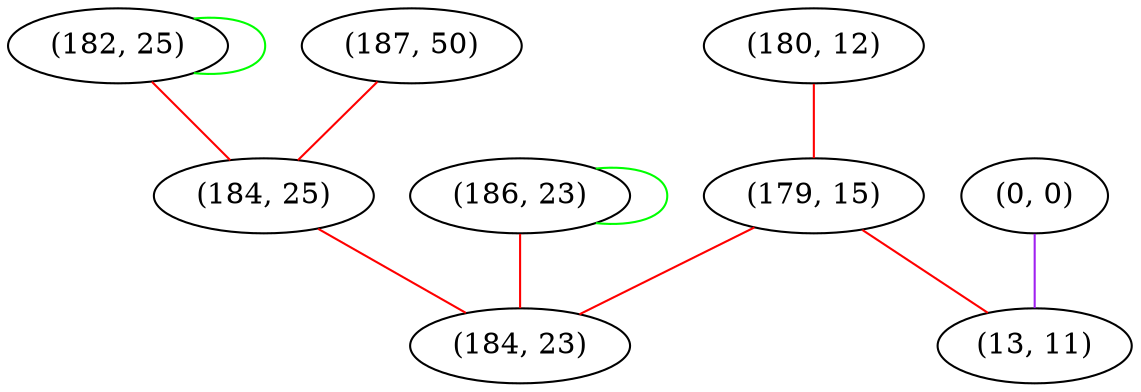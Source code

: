 graph "" {
"(182, 25)";
"(180, 12)";
"(186, 23)";
"(187, 50)";
"(184, 25)";
"(179, 15)";
"(0, 0)";
"(184, 23)";
"(13, 11)";
"(182, 25)" -- "(184, 25)"  [color=red, key=0, weight=1];
"(182, 25)" -- "(182, 25)"  [color=green, key=0, weight=2];
"(180, 12)" -- "(179, 15)"  [color=red, key=0, weight=1];
"(186, 23)" -- "(186, 23)"  [color=green, key=0, weight=2];
"(186, 23)" -- "(184, 23)"  [color=red, key=0, weight=1];
"(187, 50)" -- "(184, 25)"  [color=red, key=0, weight=1];
"(184, 25)" -- "(184, 23)"  [color=red, key=0, weight=1];
"(179, 15)" -- "(184, 23)"  [color=red, key=0, weight=1];
"(179, 15)" -- "(13, 11)"  [color=red, key=0, weight=1];
"(0, 0)" -- "(13, 11)"  [color=purple, key=0, weight=4];
}
